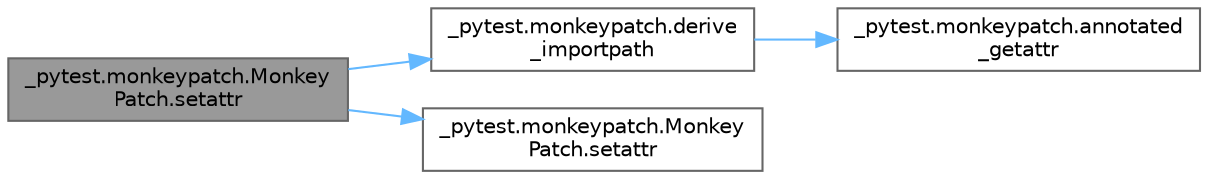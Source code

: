 digraph "_pytest.monkeypatch.MonkeyPatch.setattr"
{
 // LATEX_PDF_SIZE
  bgcolor="transparent";
  edge [fontname=Helvetica,fontsize=10,labelfontname=Helvetica,labelfontsize=10];
  node [fontname=Helvetica,fontsize=10,shape=box,height=0.2,width=0.4];
  rankdir="LR";
  Node1 [id="Node000001",label="_pytest.monkeypatch.Monkey\lPatch.setattr",height=0.2,width=0.4,color="gray40", fillcolor="grey60", style="filled", fontcolor="black",tooltip=" "];
  Node1 -> Node2 [id="edge1_Node000001_Node000002",color="steelblue1",style="solid",tooltip=" "];
  Node2 [id="Node000002",label="_pytest.monkeypatch.derive\l_importpath",height=0.2,width=0.4,color="grey40", fillcolor="white", style="filled",URL="$namespace__pytest_1_1monkeypatch.html#a68eeeec1a682ca82be6ec63e0eebbfb5",tooltip=" "];
  Node2 -> Node3 [id="edge2_Node000002_Node000003",color="steelblue1",style="solid",tooltip=" "];
  Node3 [id="Node000003",label="_pytest.monkeypatch.annotated\l_getattr",height=0.2,width=0.4,color="grey40", fillcolor="white", style="filled",URL="$namespace__pytest_1_1monkeypatch.html#a9df62b6d73bfda8da5da7edfb2cc20ca",tooltip=" "];
  Node1 -> Node4 [id="edge3_Node000001_Node000004",color="steelblue1",style="solid",tooltip=" "];
  Node4 [id="Node000004",label="_pytest.monkeypatch.Monkey\lPatch.setattr",height=0.2,width=0.4,color="grey40", fillcolor="white", style="filled",URL="$class__pytest_1_1monkeypatch_1_1_monkey_patch.html#a3c90e0f1eecb6ab4948437eb1a921b44",tooltip=" "];
}
